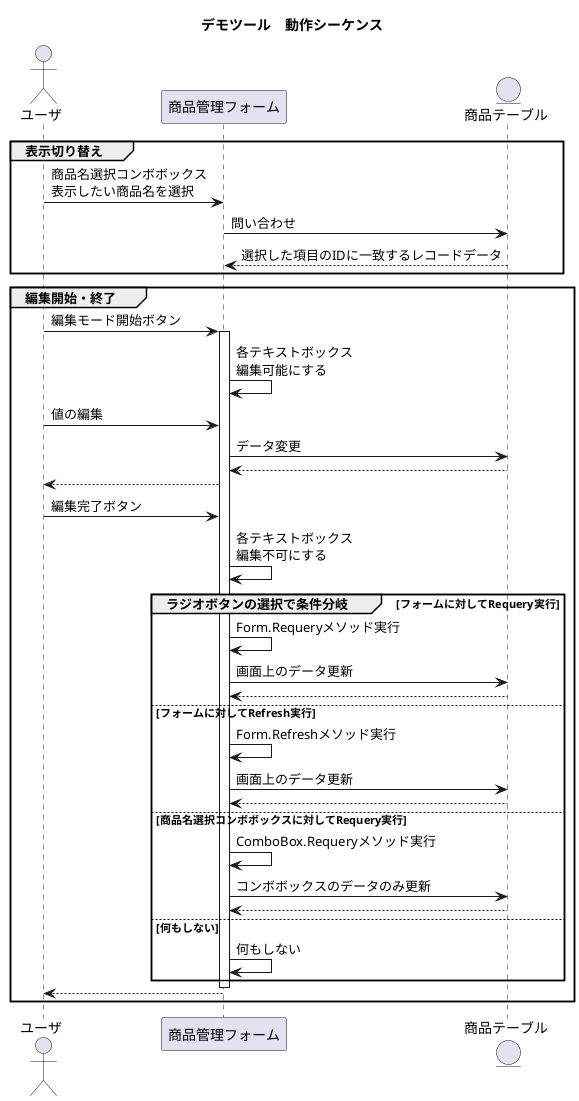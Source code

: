 @startuml "demo-tool-sequence"
title "デモツール　動作シーケンス"

actor "ユーザ" as u
participant "商品管理フォーム" as fm
entity "商品テーブル" as t

group 表示切り替え
    u->fm: 商品名選択コンボボックス\n表示したい商品名を選択
    fm-> t: 問い合わせ
    t--> fm: 選択した項目のIDに一致するレコードデータ
end

group 編集開始・終了
    u->fm: 編集モード開始ボタン
    activate  fm
    fm->fm: 各テキストボックス\n編集可能にする
    u->fm: 値の編集
    fm-> t: データ変更
    t-->fm
    fm-->u

    u->fm: 編集完了ボタン
    fm->fm: 各テキストボックス\n編集不可にする
    group ラジオボタンの選択で条件分岐 [フォームに対してRequery実行]
        
        fm->fm: Form.Requeryメソッド実行
        fm-> t: 画面上のデータ更新
        t-->fm

        else フォームに対してRefresh実行
        fm->fm: Form.Refreshメソッド実行
        fm-> t: 画面上のデータ更新
        t-->fm
        else 商品名選択コンボボックスに対してRequery実行
        fm->fm: ComboBox.Requeryメソッド実行
        fm-> t: コンボボックスのデータのみ更新
        t-->fm
        else 何もしない
        fm->fm: 何もしない

    end

    deactivate fm
    fm-->u

end
@enduml